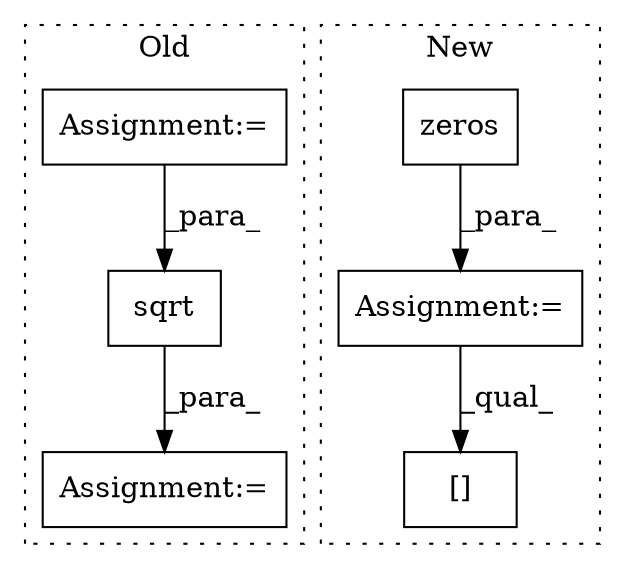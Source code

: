 digraph G {
subgraph cluster0 {
1 [label="sqrt" a="32" s="7950,7968" l="5,1" shape="box"];
3 [label="Assignment:=" a="7" s="7942" l="2" shape="box"];
6 [label="Assignment:=" a="7" s="7831" l="2" shape="box"];
label = "Old";
style="dotted";
}
subgraph cluster1 {
2 [label="zeros" a="32" s="7432,7457" l="6,1" shape="box"];
4 [label="[]" a="2" s="7632,7652" l="11,1" shape="box"];
5 [label="Assignment:=" a="7" s="7425" l="1" shape="box"];
label = "New";
style="dotted";
}
1 -> 3 [label="_para_"];
2 -> 5 [label="_para_"];
5 -> 4 [label="_qual_"];
6 -> 1 [label="_para_"];
}